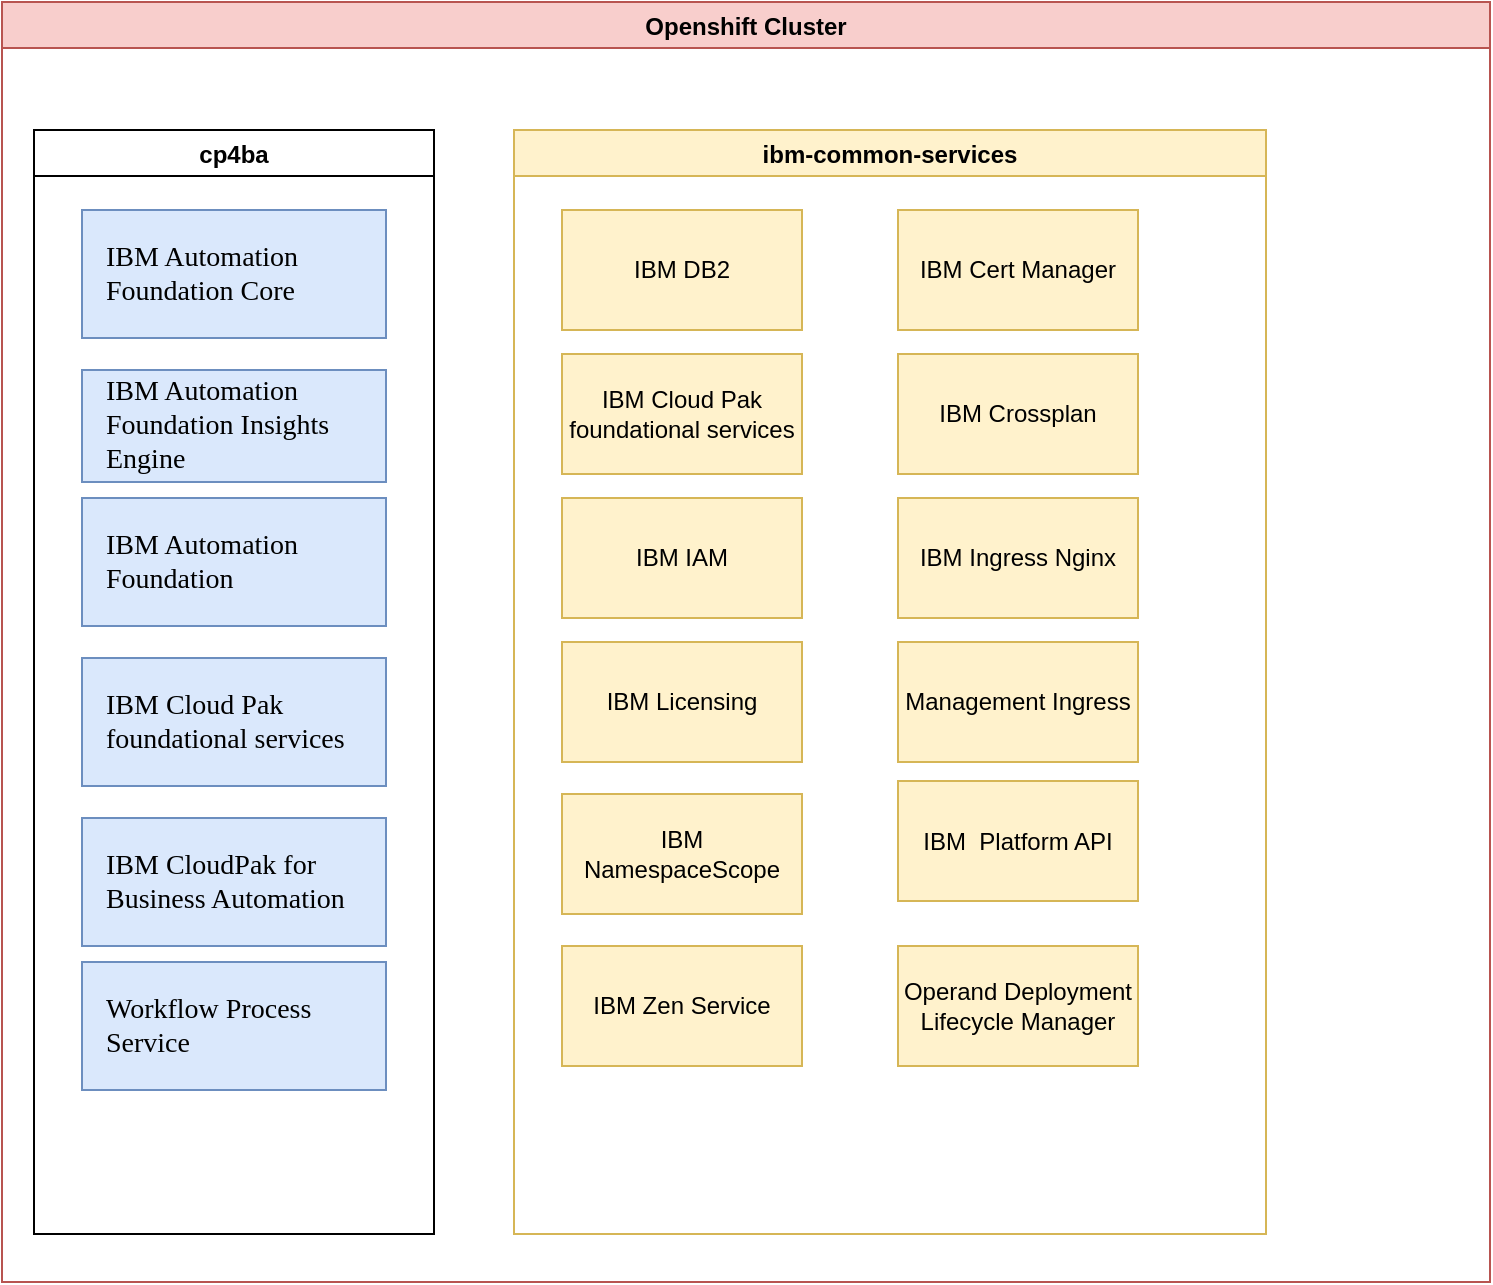 ﻿<mxfile>
    <diagram id="83y0MOkiJkxG6SyOIDsj" name="Page-1">
        <mxGraphModel dx="796" dy="828" grid="1" gridSize="8" guides="1" tooltips="1" connect="1" arrows="1" fold="1" page="1" pageScale="1" pageWidth="1169" pageHeight="827" background="#ffffff" math="0" shadow="0">
            <root>
                <MiscDiagram modelType="MiscDiagram" lastModifiedUserId="dbush@ibm.com" description="" lastModified="2022-01-26T00:01:51Z" _id="miscdiagram_SykydLGtF" label="CP4BA Operators" id="0">
                    <mxCell/>
                </MiscDiagram>
                <mxCell id="1" parent="0"/>
                <mxCell id="2" value="Openshift Cluster" style="swimlane;fillColor=#f8cecc;strokeColor=#b85450;" vertex="1" parent="1">
                    <mxGeometry x="288" y="24" width="744" height="640" as="geometry"/>
                </mxCell>
                <mxCell id="3" value="cp4ba" style="swimlane;" vertex="1" parent="2">
                    <mxGeometry x="16" y="64" width="200" height="552" as="geometry"/>
                </mxCell>
                <UserObject placeholders="1" label="IBM Automation Foundation Core" Icon-Name="cube" _id="userobject_3667dpUiJf2" id="miscdiagram_SykydLGtF_53dyQYPbdy4U">
                    <mxCell style="shape=mxgraph.ibm2mondrian.base;shapeType=lg;shapeLayout=expanded;colorFamily=green;colorBackground=noColor:noColor;html=1;whiteSpace=wrap;metaEdit=1;strokeWidth=1;collapsible=0;recursiveResize=0;expand=0;fontFamily=IBM Plex Sans;fontSize=14;image=;verticalAlign=middle;align=left;spacing=0;spacingLeft=12;spacingRight=16;spacingTop=0;spacingBottom=0;container=1;fillColor=#dae8fc;strokeColor=#6c8ebf;" parent="3" vertex="1">
                        <mxGeometry x="24" y="40" width="152" height="64" as="geometry"/>
                    </mxCell>
                </UserObject>
                <UserObject placeholders="1" label="IBM Automation Foundation Insights Engine" Icon-Name="cube" _id="userobject_3al9FyOdCgo" id="miscdiagram_SykydLGtF_93dyQYPbPFQu">
                    <mxCell style="shape=mxgraph.ibm2mondrian.base;shapeType=lg;shapeLayout=expanded;colorFamily=green;colorBackground=noColor:noColor;html=1;whiteSpace=wrap;metaEdit=1;strokeWidth=1;collapsible=0;recursiveResize=0;expand=0;fontFamily=IBM Plex Sans;fontSize=14;image=;verticalAlign=middle;align=left;spacing=0;spacingLeft=12;spacingRight=16;spacingTop=0;spacingBottom=0;container=1;fillColor=#dae8fc;strokeColor=#6c8ebf;" parent="3" vertex="1">
                        <mxGeometry x="24" y="120" width="152" height="56" as="geometry"/>
                    </mxCell>
                </UserObject>
                <UserObject placeholders="1" label="IBM Automation Foundation" Icon-Name="cube" _id="userobject_3667mdD737Q" id="miscdiagram_SykydLGtF_63dyQYPbAscZ">
                    <mxCell style="shape=mxgraph.ibm2mondrian.base;shapeType=lg;shapeLayout=expanded;colorFamily=green;colorBackground=noColor:noColor;html=1;whiteSpace=wrap;metaEdit=1;strokeWidth=1;collapsible=0;recursiveResize=0;expand=0;fontFamily=IBM Plex Sans;fontSize=14;image=;verticalAlign=middle;align=left;spacing=0;spacingLeft=12;spacingRight=16;spacingTop=0;spacingBottom=0;container=1;fillColor=#dae8fc;strokeColor=#6c8ebf;" parent="3" vertex="1">
                        <mxGeometry x="24" y="184" width="152" height="64" as="geometry"/>
                    </mxCell>
                </UserObject>
                <UserObject placeholders="1" label="IBM Cloud Pak foundational services" Icon-Name="cube" _id="userobject_36OWko64QQ0" id="miscdiagram_SykydLGtF_73dyQYPb4JDY">
                    <mxCell style="shape=mxgraph.ibm2mondrian.base;shapeType=lg;shapeLayout=expanded;colorFamily=green;colorBackground=noColor:noColor;html=1;whiteSpace=wrap;metaEdit=1;strokeWidth=1;collapsible=0;recursiveResize=0;expand=0;fontFamily=IBM Plex Sans;fontSize=14;image=;verticalAlign=middle;align=left;spacing=0;spacingLeft=12;spacingRight=16;spacingTop=0;spacingBottom=0;container=1;fillColor=#dae8fc;strokeColor=#6c8ebf;" parent="3" vertex="1">
                        <mxGeometry x="24" y="264" width="152" height="64" as="geometry"/>
                    </mxCell>
                </UserObject>
                <UserObject placeholders="1" label="IBM CloudPak for Business Automation" Icon-Name="cube" _id="userobject_3667Aq2Y8bL" id="miscdiagram_SykydLGtF_83dyQYPbUj43">
                    <mxCell style="shape=mxgraph.ibm2mondrian.base;shapeType=lg;shapeLayout=expanded;colorFamily=green;colorBackground=noColor:noColor;html=1;whiteSpace=wrap;metaEdit=1;strokeWidth=1;collapsible=0;recursiveResize=0;expand=0;fontFamily=IBM Plex Sans;fontSize=14;image=;verticalAlign=middle;align=left;spacing=0;spacingLeft=12;spacingRight=16;spacingTop=0;spacingBottom=0;container=1;fillColor=#dae8fc;strokeColor=#6c8ebf;" parent="3" vertex="1">
                        <mxGeometry x="24" y="344" width="152" height="64" as="geometry"/>
                    </mxCell>
                </UserObject>
                <UserObject placeholders="1" label="Workflow Process Service" Icon-Name="cube" _id="userobject_3ala3IGuZMp" id="miscdiagram_SykydLGtF_103dyQYPbFXi4">
                    <mxCell style="shape=mxgraph.ibm2mondrian.base;shapeType=lg;shapeLayout=expanded;colorFamily=green;colorBackground=noColor:noColor;html=1;whiteSpace=wrap;metaEdit=1;strokeWidth=1;collapsible=0;recursiveResize=0;expand=0;fontFamily=IBM Plex Sans;fontSize=14;image=;verticalAlign=middle;align=left;spacing=0;spacingLeft=12;spacingRight=16;spacingTop=0;spacingBottom=0;container=1;fillColor=#dae8fc;strokeColor=#6c8ebf;" parent="3" vertex="1">
                        <mxGeometry x="24" y="416" width="152" height="64" as="geometry"/>
                    </mxCell>
                </UserObject>
                <mxCell id="4" value="ibm-common-services" style="swimlane;fillColor=#fff2cc;strokeColor=#d6b656;" vertex="1" parent="2">
                    <mxGeometry x="256" y="64" width="376" height="552" as="geometry"/>
                </mxCell>
                <mxCell id="12" value="IBM Cert Manager" style="rounded=0;whiteSpace=wrap;html=1;fillColor=#fff2cc;strokeColor=#d6b656;" vertex="1" parent="4">
                    <mxGeometry x="192" y="40" width="120" height="60" as="geometry"/>
                </mxCell>
                <mxCell id="13" value="IBM DB2" style="rounded=0;whiteSpace=wrap;html=1;fillColor=#fff2cc;strokeColor=#d6b656;" vertex="1" parent="4">
                    <mxGeometry x="24" y="40" width="120" height="60" as="geometry"/>
                </mxCell>
                <mxCell id="14" value="Operand Deployment Lifecycle Manager" style="rounded=0;whiteSpace=wrap;html=1;fillColor=#fff2cc;strokeColor=#d6b656;" vertex="1" parent="4">
                    <mxGeometry x="192" y="408" width="120" height="60" as="geometry"/>
                </mxCell>
                <mxCell id="15" value="IBM Zen Service&lt;span style=&quot;color: rgba(0 , 0 , 0 , 0) ; font-family: monospace ; font-size: 0px&quot;&gt;%3CmxGraphModel%3E%3Croot%3E%3CmxCell%20id%3D%220%22%2F%3E%3CmxCell%20id%3D%221%22%20parent%3D%220%22%2F%3E%3CmxCell%20id%3D%222%22%20value%3D%22Operand%20Deployment%20Lifecycle%20Manager%22%20style%3D%22rounded%3D0%3BwhiteSpace%3Dwrap%3Bhtml%3D1%3BfillColor%3D%23fff2cc%3BstrokeColor%3D%23d6b656%3B%22%20vertex%3D%221%22%20parent%3D%221%22%3E%3CmxGeometry%20x%3D%22976%22%20y%3D%22544%22%20width%3D%22120%22%20height%3D%2260%22%20as%3D%22geometry%22%2F%3E%3C%2FmxCell%3E%3C%2Froot%3E%3C%2FmxGraphModel%3E&lt;/span&gt;" style="rounded=0;whiteSpace=wrap;html=1;fillColor=#fff2cc;strokeColor=#d6b656;" vertex="1" parent="4">
                    <mxGeometry x="24" y="408" width="120" height="60" as="geometry"/>
                </mxCell>
                <mxCell id="16" value="IBM&amp;nbsp; Platform API&lt;span style=&quot;color: rgba(0 , 0 , 0 , 0) ; font-family: monospace ; font-size: 0px&quot;&gt;%3CmxGraphModel%3E%3Croot%3E%3CmxCell%20id%3D%220%22%2F%3E%3CmxCell%20id%3D%221%22%20parent%3D%220%22%2F%3E%3CmxCell%20id%3D%222%22%20value%3D%22Operand%20Deployment%20Lifecycle%20Manager%22%20style%3D%22rounded%3D0%3BwhiteSpace%3Dwrap%3Bhtml%3D1%3BfillColor%3D%23fff2cc%3BstrokeColor%3D%23d6b656%3B%22%20vertex%3D%221%22%20parent%3D%221%22%3E%3CmxGeometry%20x%3D%22976%22%20y%3D%22544%22%20width%3D%22120%22%20height%3D%2260%22%20as%3D%22geometry%22%2F%3E%3C%2FmxCell%3E%3C%2Froot%3E%3C%2FmxGraphModel%3E&lt;/span&gt;" style="rounded=0;whiteSpace=wrap;html=1;fillColor=#fff2cc;strokeColor=#d6b656;" vertex="1" parent="4">
                    <mxGeometry x="192" y="325.5" width="120" height="60" as="geometry"/>
                </mxCell>
                <mxCell id="23" value="IBM Cloud Pak foundational services" style="rounded=0;whiteSpace=wrap;html=1;fillColor=#fff2cc;strokeColor=#d6b656;" vertex="1" parent="4">
                    <mxGeometry x="24" y="112" width="120" height="60" as="geometry"/>
                </mxCell>
                <mxCell id="22" value="IBM Crossplan" style="rounded=0;whiteSpace=wrap;html=1;fillColor=#fff2cc;strokeColor=#d6b656;" vertex="1" parent="4">
                    <mxGeometry x="192" y="112" width="120" height="60" as="geometry"/>
                </mxCell>
                <mxCell id="21" value="IBM IAM" style="rounded=0;whiteSpace=wrap;html=1;fillColor=#fff2cc;strokeColor=#d6b656;" vertex="1" parent="4">
                    <mxGeometry x="24" y="184" width="120" height="60" as="geometry"/>
                </mxCell>
                <mxCell id="20" value="IBM Ingress Nginx" style="rounded=0;whiteSpace=wrap;html=1;fillColor=#fff2cc;strokeColor=#d6b656;" vertex="1" parent="4">
                    <mxGeometry x="192" y="184" width="120" height="60" as="geometry"/>
                </mxCell>
                <mxCell id="19" value="IBM Licensing" style="rounded=0;whiteSpace=wrap;html=1;fillColor=#fff2cc;strokeColor=#d6b656;" vertex="1" parent="4">
                    <mxGeometry x="24" y="256" width="120" height="60" as="geometry"/>
                </mxCell>
                <mxCell id="18" value="Management Ingress" style="rounded=0;whiteSpace=wrap;html=1;fillColor=#fff2cc;strokeColor=#d6b656;" vertex="1" parent="4">
                    <mxGeometry x="192" y="256" width="120" height="60" as="geometry"/>
                </mxCell>
                <mxCell id="17" value="IBM NamespaceScope" style="rounded=0;whiteSpace=wrap;html=1;fillColor=#fff2cc;strokeColor=#d6b656;" vertex="1" parent="4">
                    <mxGeometry x="24" y="332" width="120" height="60" as="geometry"/>
                </mxCell>
            </root>
        </mxGraphModel>
    </diagram>
</mxfile>